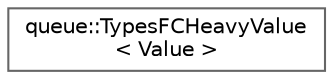 digraph "类继承关系图"
{
 // LATEX_PDF_SIZE
  bgcolor="transparent";
  edge [fontname=Helvetica,fontsize=10,labelfontname=Helvetica,labelfontsize=10];
  node [fontname=Helvetica,fontsize=10,shape=box,height=0.2,width=0.4];
  rankdir="LR";
  Node0 [id="Node000000",label="queue::TypesFCHeavyValue\l\< Value \>",height=0.2,width=0.4,color="grey40", fillcolor="white", style="filled",URL="$structqueue_1_1_types_f_c_heavy_value.html",tooltip=" "];
}

